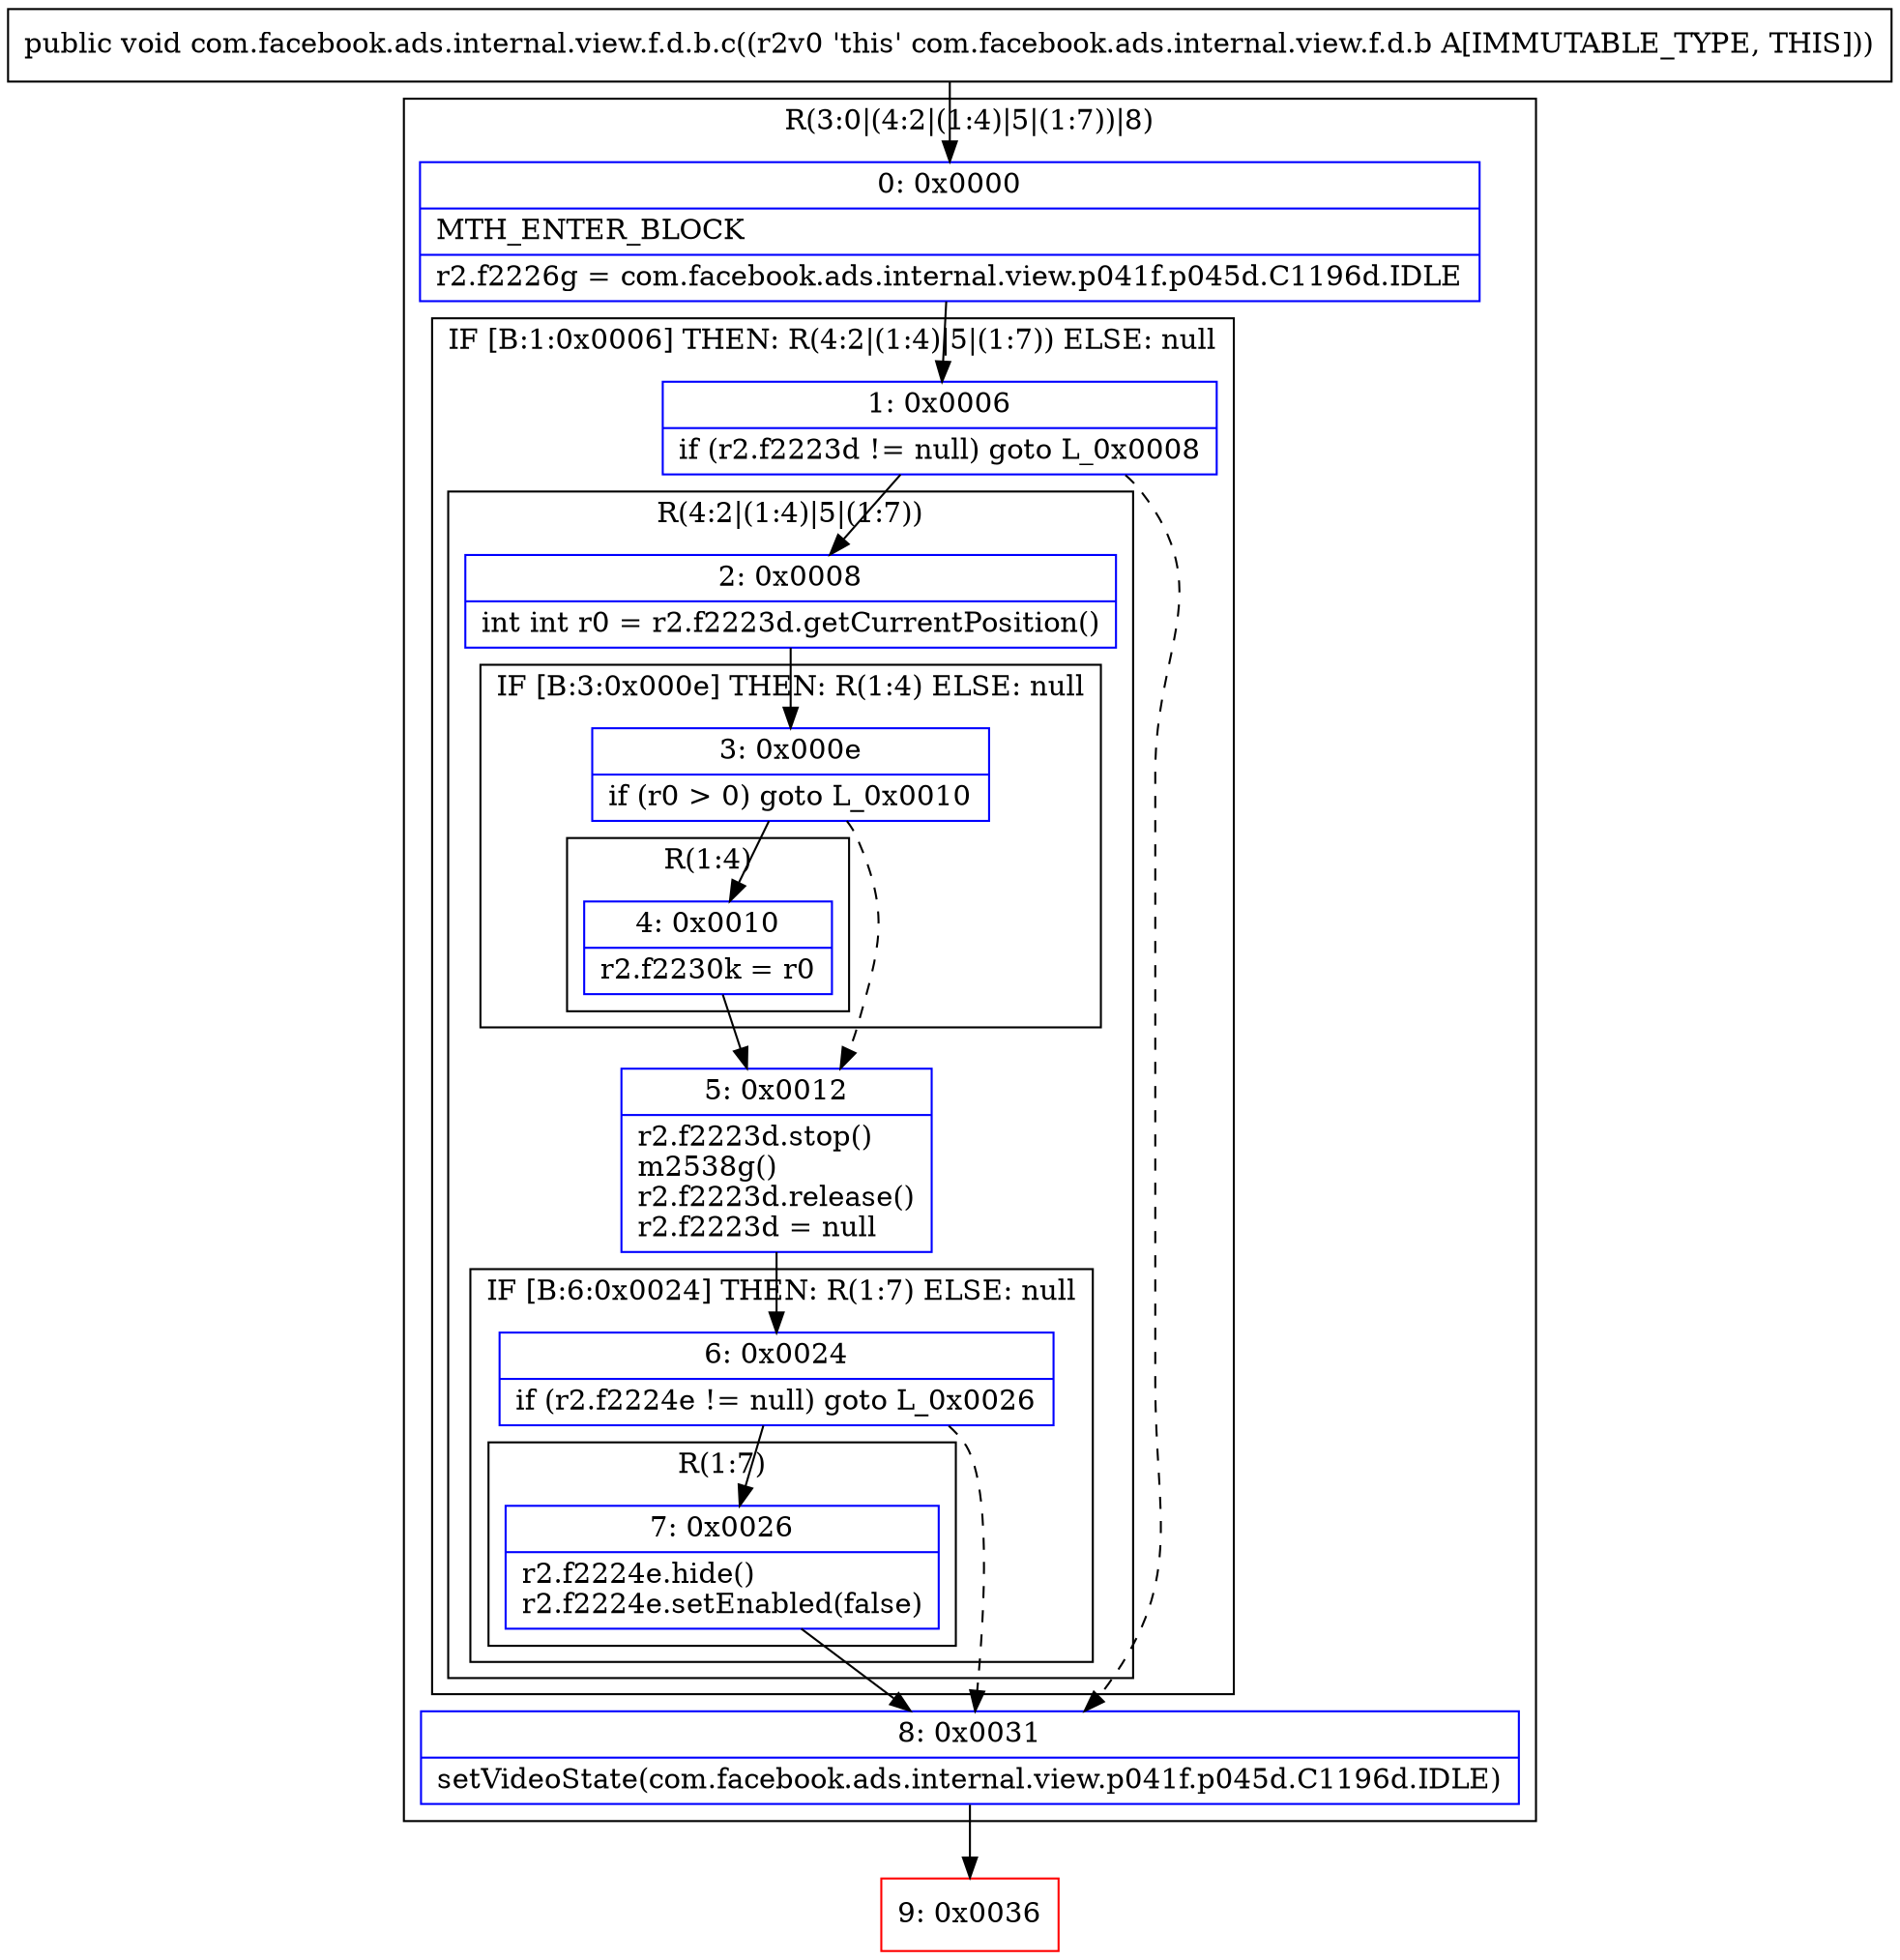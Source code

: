 digraph "CFG forcom.facebook.ads.internal.view.f.d.b.c()V" {
subgraph cluster_Region_1904150696 {
label = "R(3:0|(4:2|(1:4)|5|(1:7))|8)";
node [shape=record,color=blue];
Node_0 [shape=record,label="{0\:\ 0x0000|MTH_ENTER_BLOCK\l|r2.f2226g = com.facebook.ads.internal.view.p041f.p045d.C1196d.IDLE\l}"];
subgraph cluster_IfRegion_1562614283 {
label = "IF [B:1:0x0006] THEN: R(4:2|(1:4)|5|(1:7)) ELSE: null";
node [shape=record,color=blue];
Node_1 [shape=record,label="{1\:\ 0x0006|if (r2.f2223d != null) goto L_0x0008\l}"];
subgraph cluster_Region_614382025 {
label = "R(4:2|(1:4)|5|(1:7))";
node [shape=record,color=blue];
Node_2 [shape=record,label="{2\:\ 0x0008|int int r0 = r2.f2223d.getCurrentPosition()\l}"];
subgraph cluster_IfRegion_1522519068 {
label = "IF [B:3:0x000e] THEN: R(1:4) ELSE: null";
node [shape=record,color=blue];
Node_3 [shape=record,label="{3\:\ 0x000e|if (r0 \> 0) goto L_0x0010\l}"];
subgraph cluster_Region_1801545484 {
label = "R(1:4)";
node [shape=record,color=blue];
Node_4 [shape=record,label="{4\:\ 0x0010|r2.f2230k = r0\l}"];
}
}
Node_5 [shape=record,label="{5\:\ 0x0012|r2.f2223d.stop()\lm2538g()\lr2.f2223d.release()\lr2.f2223d = null\l}"];
subgraph cluster_IfRegion_1341039263 {
label = "IF [B:6:0x0024] THEN: R(1:7) ELSE: null";
node [shape=record,color=blue];
Node_6 [shape=record,label="{6\:\ 0x0024|if (r2.f2224e != null) goto L_0x0026\l}"];
subgraph cluster_Region_1410409507 {
label = "R(1:7)";
node [shape=record,color=blue];
Node_7 [shape=record,label="{7\:\ 0x0026|r2.f2224e.hide()\lr2.f2224e.setEnabled(false)\l}"];
}
}
}
}
Node_8 [shape=record,label="{8\:\ 0x0031|setVideoState(com.facebook.ads.internal.view.p041f.p045d.C1196d.IDLE)\l}"];
}
Node_9 [shape=record,color=red,label="{9\:\ 0x0036}"];
MethodNode[shape=record,label="{public void com.facebook.ads.internal.view.f.d.b.c((r2v0 'this' com.facebook.ads.internal.view.f.d.b A[IMMUTABLE_TYPE, THIS])) }"];
MethodNode -> Node_0;
Node_0 -> Node_1;
Node_1 -> Node_2;
Node_1 -> Node_8[style=dashed];
Node_2 -> Node_3;
Node_3 -> Node_4;
Node_3 -> Node_5[style=dashed];
Node_4 -> Node_5;
Node_5 -> Node_6;
Node_6 -> Node_7;
Node_6 -> Node_8[style=dashed];
Node_7 -> Node_8;
Node_8 -> Node_9;
}

